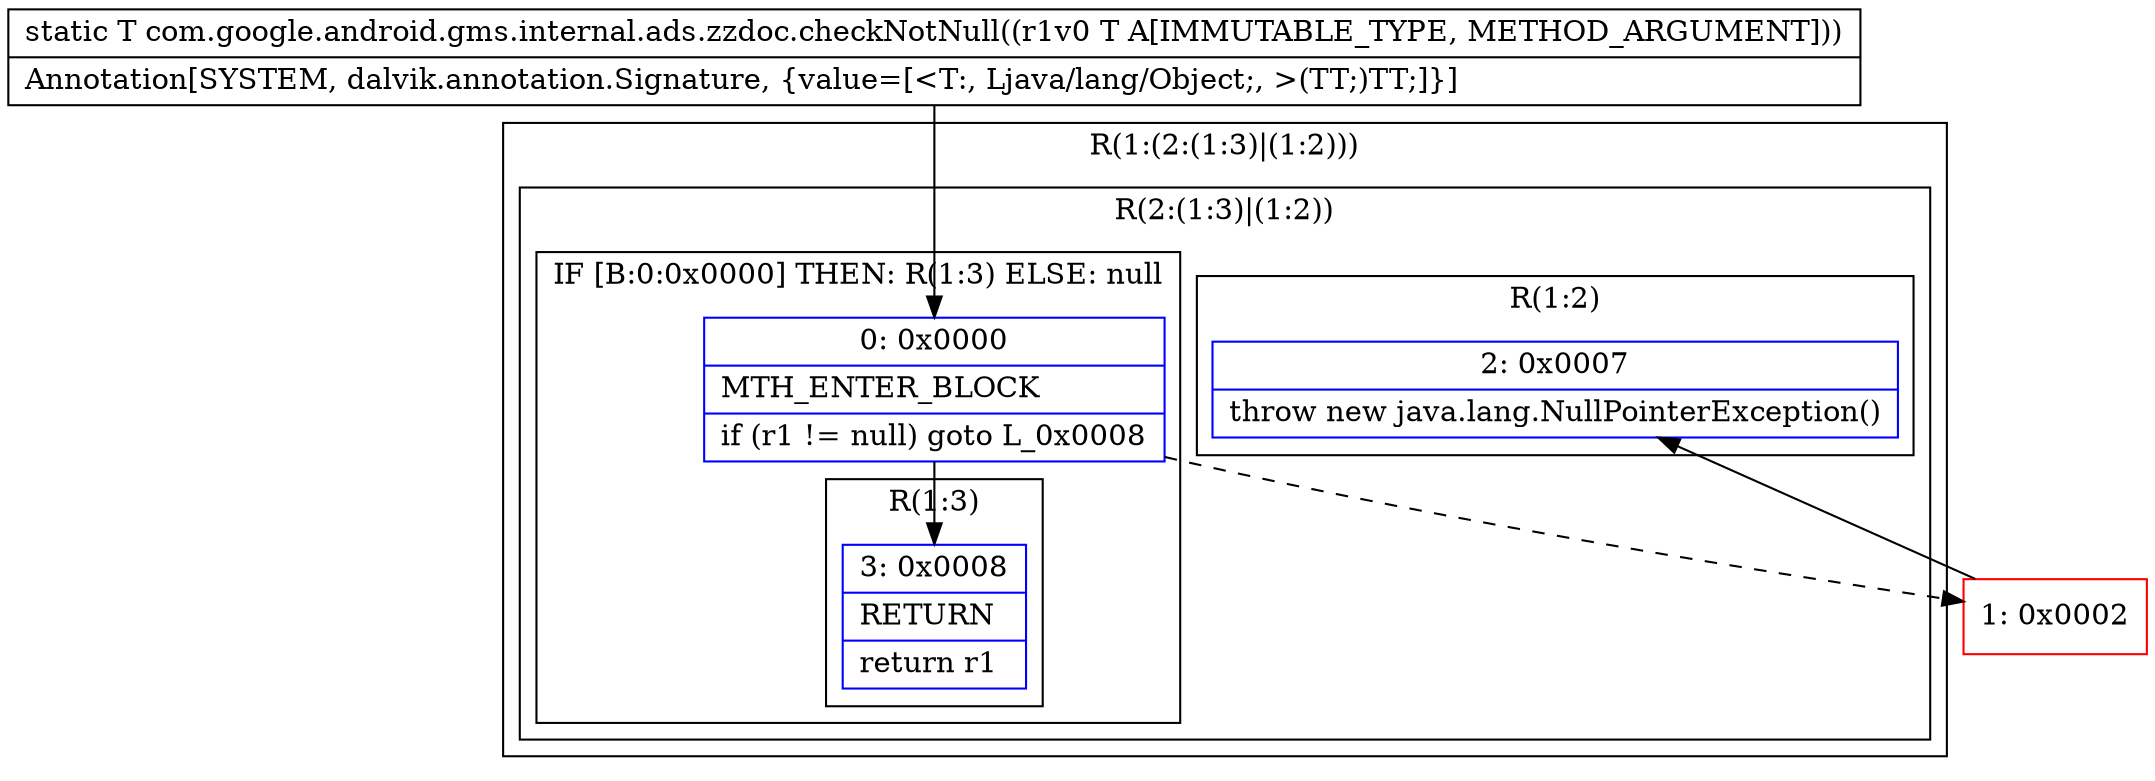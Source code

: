 digraph "CFG forcom.google.android.gms.internal.ads.zzdoc.checkNotNull(Ljava\/lang\/Object;)Ljava\/lang\/Object;" {
subgraph cluster_Region_1387521672 {
label = "R(1:(2:(1:3)|(1:2)))";
node [shape=record,color=blue];
subgraph cluster_Region_2013253169 {
label = "R(2:(1:3)|(1:2))";
node [shape=record,color=blue];
subgraph cluster_IfRegion_607806703 {
label = "IF [B:0:0x0000] THEN: R(1:3) ELSE: null";
node [shape=record,color=blue];
Node_0 [shape=record,label="{0\:\ 0x0000|MTH_ENTER_BLOCK\l|if (r1 != null) goto L_0x0008\l}"];
subgraph cluster_Region_199368539 {
label = "R(1:3)";
node [shape=record,color=blue];
Node_3 [shape=record,label="{3\:\ 0x0008|RETURN\l|return r1\l}"];
}
}
subgraph cluster_Region_1177038601 {
label = "R(1:2)";
node [shape=record,color=blue];
Node_2 [shape=record,label="{2\:\ 0x0007|throw new java.lang.NullPointerException()\l}"];
}
}
}
Node_1 [shape=record,color=red,label="{1\:\ 0x0002}"];
MethodNode[shape=record,label="{static T com.google.android.gms.internal.ads.zzdoc.checkNotNull((r1v0 T A[IMMUTABLE_TYPE, METHOD_ARGUMENT]))  | Annotation[SYSTEM, dalvik.annotation.Signature, \{value=[\<T:, Ljava\/lang\/Object;, \>(TT;)TT;]\}]\l}"];
MethodNode -> Node_0;
Node_0 -> Node_1[style=dashed];
Node_0 -> Node_3;
Node_1 -> Node_2;
}


